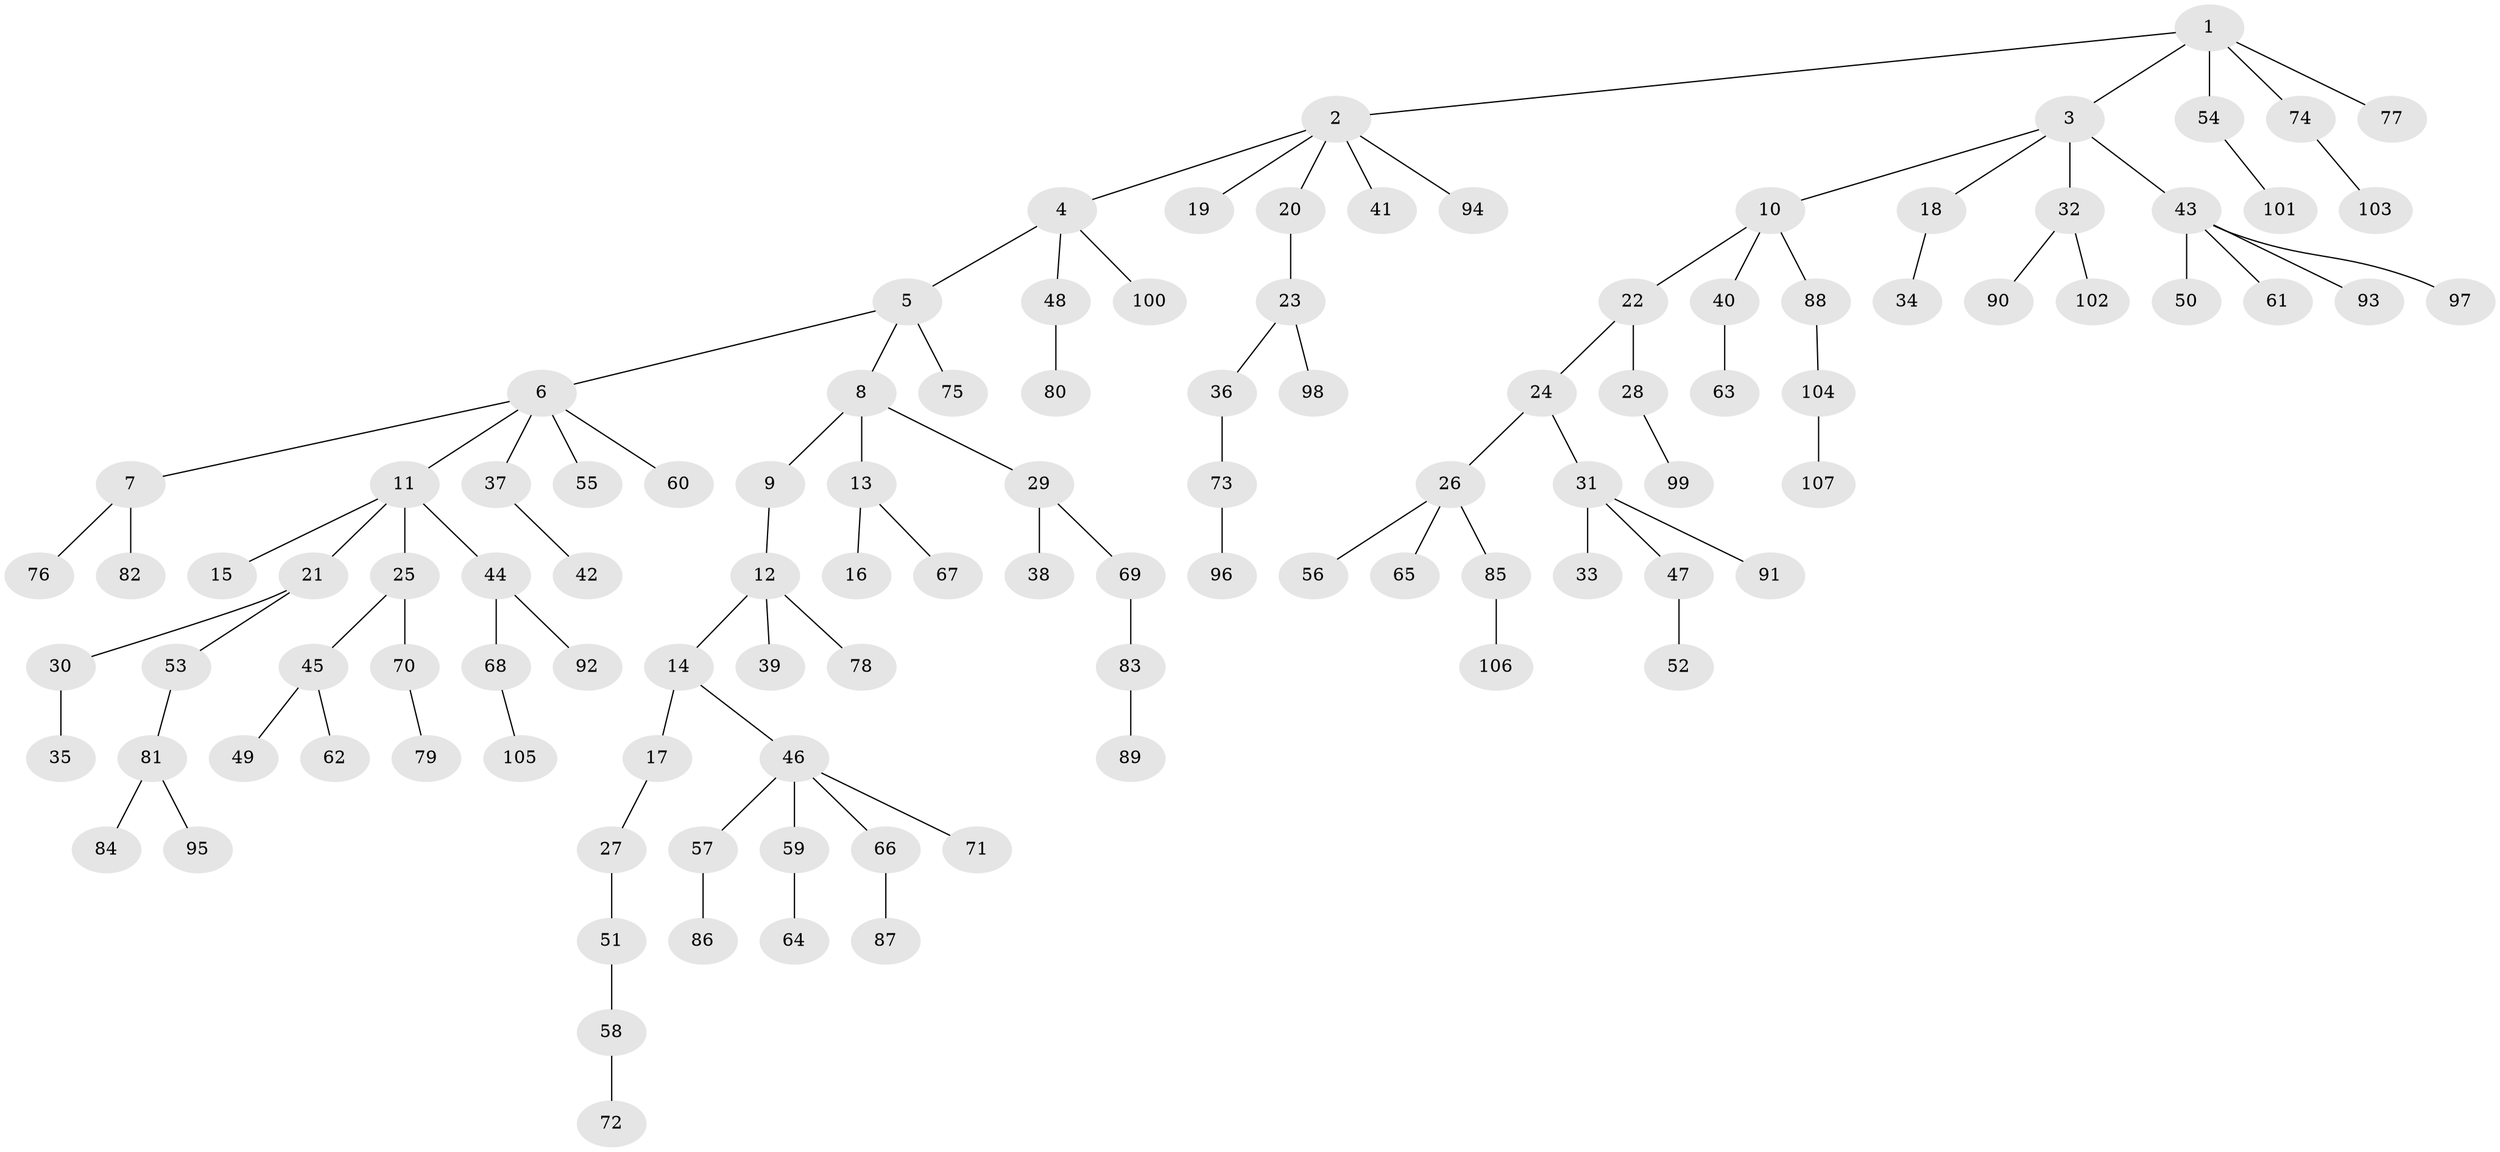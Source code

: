 // coarse degree distribution, {5: 0.0821917808219178, 8: 0.0136986301369863, 4: 0.0547945205479452, 3: 0.0958904109589041, 2: 0.1917808219178082, 1: 0.5616438356164384}
// Generated by graph-tools (version 1.1) at 2025/52/02/27/25 19:52:10]
// undirected, 107 vertices, 106 edges
graph export_dot {
graph [start="1"]
  node [color=gray90,style=filled];
  1;
  2;
  3;
  4;
  5;
  6;
  7;
  8;
  9;
  10;
  11;
  12;
  13;
  14;
  15;
  16;
  17;
  18;
  19;
  20;
  21;
  22;
  23;
  24;
  25;
  26;
  27;
  28;
  29;
  30;
  31;
  32;
  33;
  34;
  35;
  36;
  37;
  38;
  39;
  40;
  41;
  42;
  43;
  44;
  45;
  46;
  47;
  48;
  49;
  50;
  51;
  52;
  53;
  54;
  55;
  56;
  57;
  58;
  59;
  60;
  61;
  62;
  63;
  64;
  65;
  66;
  67;
  68;
  69;
  70;
  71;
  72;
  73;
  74;
  75;
  76;
  77;
  78;
  79;
  80;
  81;
  82;
  83;
  84;
  85;
  86;
  87;
  88;
  89;
  90;
  91;
  92;
  93;
  94;
  95;
  96;
  97;
  98;
  99;
  100;
  101;
  102;
  103;
  104;
  105;
  106;
  107;
  1 -- 2;
  1 -- 3;
  1 -- 54;
  1 -- 74;
  1 -- 77;
  2 -- 4;
  2 -- 19;
  2 -- 20;
  2 -- 41;
  2 -- 94;
  3 -- 10;
  3 -- 18;
  3 -- 32;
  3 -- 43;
  4 -- 5;
  4 -- 48;
  4 -- 100;
  5 -- 6;
  5 -- 8;
  5 -- 75;
  6 -- 7;
  6 -- 11;
  6 -- 37;
  6 -- 55;
  6 -- 60;
  7 -- 76;
  7 -- 82;
  8 -- 9;
  8 -- 13;
  8 -- 29;
  9 -- 12;
  10 -- 22;
  10 -- 40;
  10 -- 88;
  11 -- 15;
  11 -- 21;
  11 -- 25;
  11 -- 44;
  12 -- 14;
  12 -- 39;
  12 -- 78;
  13 -- 16;
  13 -- 67;
  14 -- 17;
  14 -- 46;
  17 -- 27;
  18 -- 34;
  20 -- 23;
  21 -- 30;
  21 -- 53;
  22 -- 24;
  22 -- 28;
  23 -- 36;
  23 -- 98;
  24 -- 26;
  24 -- 31;
  25 -- 45;
  25 -- 70;
  26 -- 56;
  26 -- 65;
  26 -- 85;
  27 -- 51;
  28 -- 99;
  29 -- 38;
  29 -- 69;
  30 -- 35;
  31 -- 33;
  31 -- 47;
  31 -- 91;
  32 -- 90;
  32 -- 102;
  36 -- 73;
  37 -- 42;
  40 -- 63;
  43 -- 50;
  43 -- 61;
  43 -- 93;
  43 -- 97;
  44 -- 68;
  44 -- 92;
  45 -- 49;
  45 -- 62;
  46 -- 57;
  46 -- 59;
  46 -- 66;
  46 -- 71;
  47 -- 52;
  48 -- 80;
  51 -- 58;
  53 -- 81;
  54 -- 101;
  57 -- 86;
  58 -- 72;
  59 -- 64;
  66 -- 87;
  68 -- 105;
  69 -- 83;
  70 -- 79;
  73 -- 96;
  74 -- 103;
  81 -- 84;
  81 -- 95;
  83 -- 89;
  85 -- 106;
  88 -- 104;
  104 -- 107;
}
